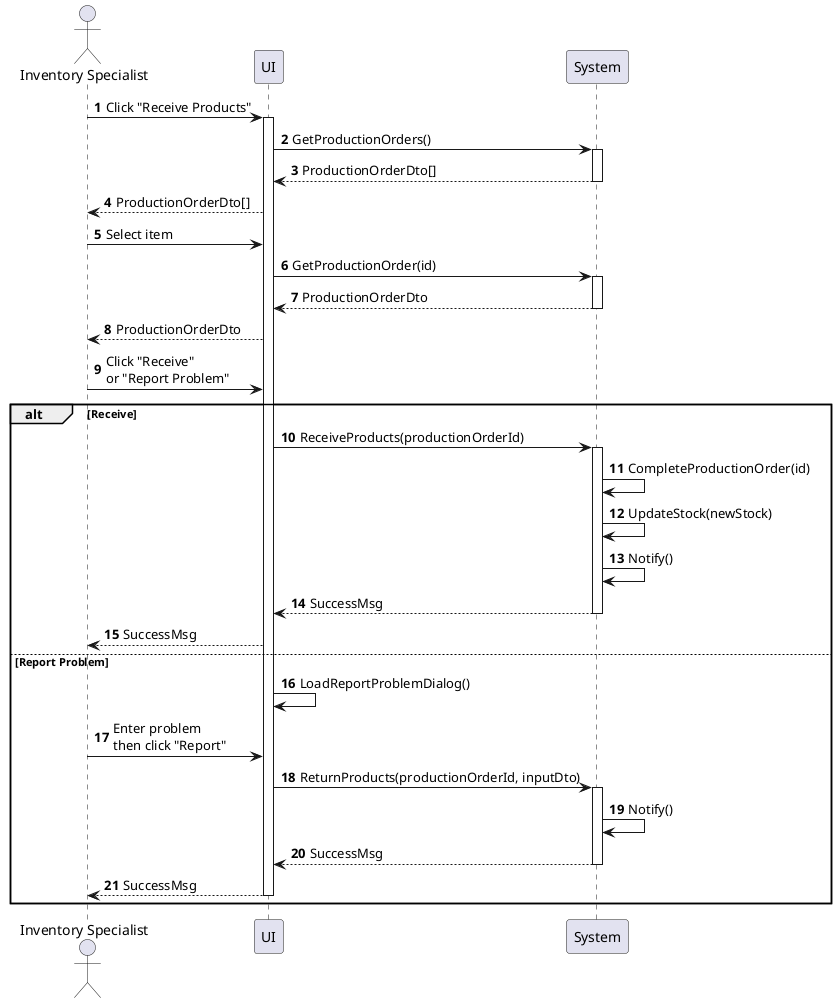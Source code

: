 @startuml inventory-product-receive
autonumber

actor "Inventory Specialist" as a
participant UI as f
participant System as b

a -> f : Click "Receive Products"
activate f
f -> b : GetProductionOrders()
activate b
return ProductionOrderDto[]
f --> a : ProductionOrderDto[]
a -> f : Select item
f -> b : GetProductionOrder(id)
activate b
return ProductionOrderDto
f --> a : ProductionOrderDto
a -> f : Click "Receive"\nor "Report Problem"

alt Receive
    f -> b : ReceiveProducts(productionOrderId)
    activate b
    b -> b : CompleteProductionOrder(id)
    b -> b : UpdateStock(newStock)
    b -> b : Notify()
    return SuccessMsg
    f --> a : SuccessMsg
else Report Problem
    f -> f : LoadReportProblemDialog()
    a -> f : Enter problem\nthen click "Report"
    f -> b : ReturnProducts(productionOrderId, inputDto)
    activate b
    b -> b : Notify()
    return SuccessMsg
    f --> a : SuccessMsg
    deactivate f
end
@enduml